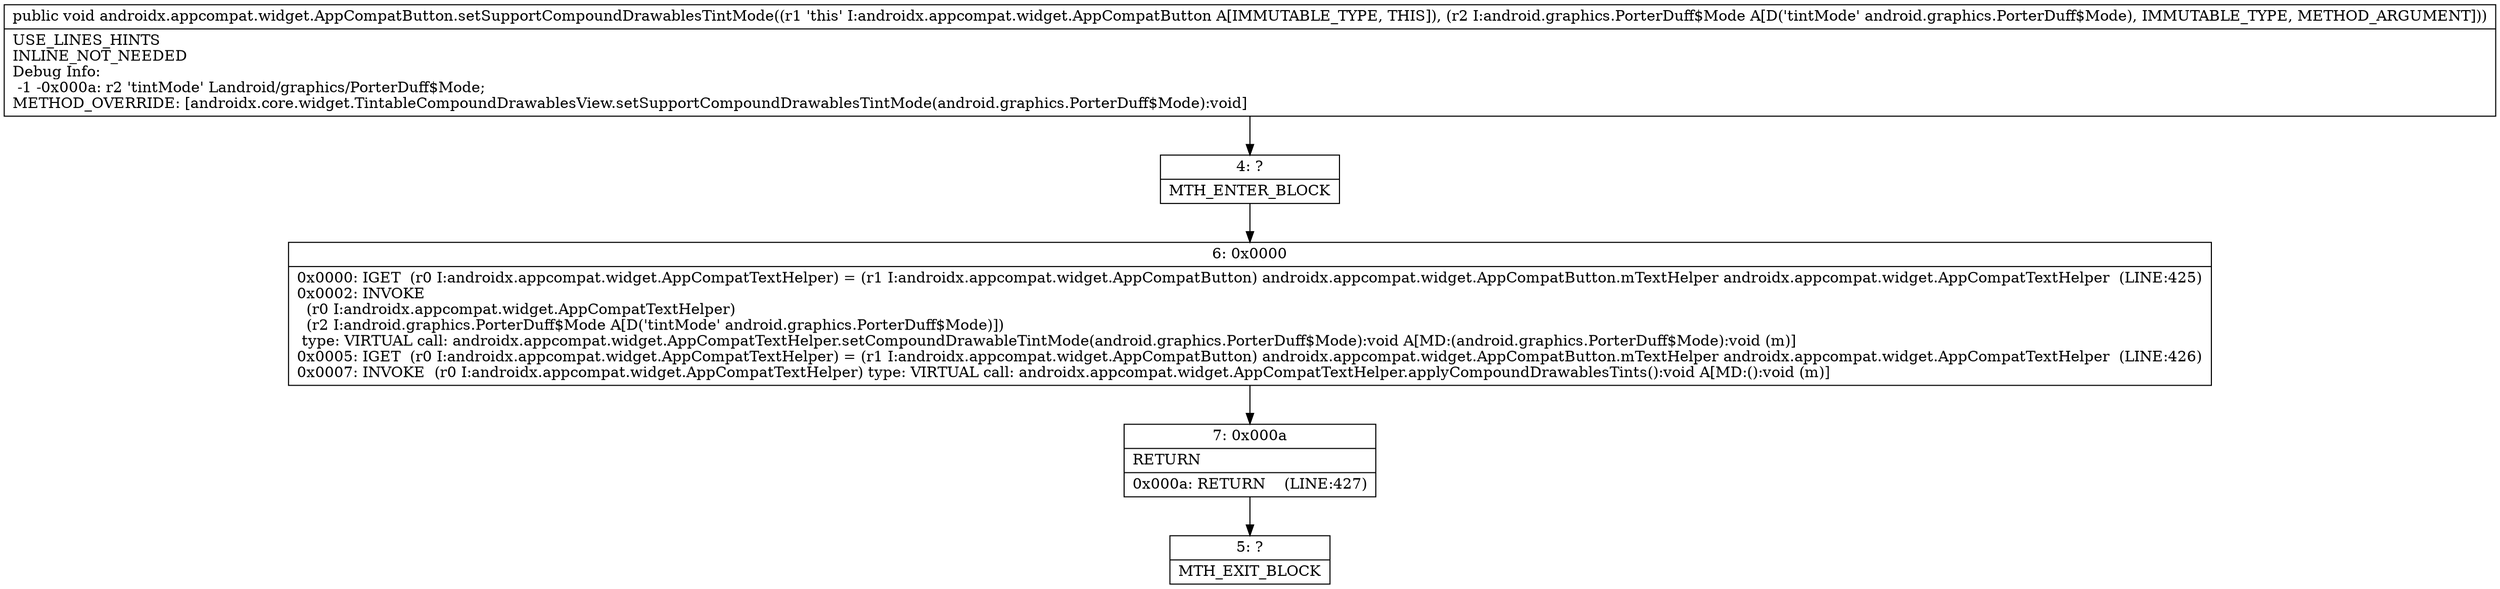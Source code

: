 digraph "CFG forandroidx.appcompat.widget.AppCompatButton.setSupportCompoundDrawablesTintMode(Landroid\/graphics\/PorterDuff$Mode;)V" {
Node_4 [shape=record,label="{4\:\ ?|MTH_ENTER_BLOCK\l}"];
Node_6 [shape=record,label="{6\:\ 0x0000|0x0000: IGET  (r0 I:androidx.appcompat.widget.AppCompatTextHelper) = (r1 I:androidx.appcompat.widget.AppCompatButton) androidx.appcompat.widget.AppCompatButton.mTextHelper androidx.appcompat.widget.AppCompatTextHelper  (LINE:425)\l0x0002: INVOKE  \l  (r0 I:androidx.appcompat.widget.AppCompatTextHelper)\l  (r2 I:android.graphics.PorterDuff$Mode A[D('tintMode' android.graphics.PorterDuff$Mode)])\l type: VIRTUAL call: androidx.appcompat.widget.AppCompatTextHelper.setCompoundDrawableTintMode(android.graphics.PorterDuff$Mode):void A[MD:(android.graphics.PorterDuff$Mode):void (m)]\l0x0005: IGET  (r0 I:androidx.appcompat.widget.AppCompatTextHelper) = (r1 I:androidx.appcompat.widget.AppCompatButton) androidx.appcompat.widget.AppCompatButton.mTextHelper androidx.appcompat.widget.AppCompatTextHelper  (LINE:426)\l0x0007: INVOKE  (r0 I:androidx.appcompat.widget.AppCompatTextHelper) type: VIRTUAL call: androidx.appcompat.widget.AppCompatTextHelper.applyCompoundDrawablesTints():void A[MD:():void (m)]\l}"];
Node_7 [shape=record,label="{7\:\ 0x000a|RETURN\l|0x000a: RETURN    (LINE:427)\l}"];
Node_5 [shape=record,label="{5\:\ ?|MTH_EXIT_BLOCK\l}"];
MethodNode[shape=record,label="{public void androidx.appcompat.widget.AppCompatButton.setSupportCompoundDrawablesTintMode((r1 'this' I:androidx.appcompat.widget.AppCompatButton A[IMMUTABLE_TYPE, THIS]), (r2 I:android.graphics.PorterDuff$Mode A[D('tintMode' android.graphics.PorterDuff$Mode), IMMUTABLE_TYPE, METHOD_ARGUMENT]))  | USE_LINES_HINTS\lINLINE_NOT_NEEDED\lDebug Info:\l  \-1 \-0x000a: r2 'tintMode' Landroid\/graphics\/PorterDuff$Mode;\lMETHOD_OVERRIDE: [androidx.core.widget.TintableCompoundDrawablesView.setSupportCompoundDrawablesTintMode(android.graphics.PorterDuff$Mode):void]\l}"];
MethodNode -> Node_4;Node_4 -> Node_6;
Node_6 -> Node_7;
Node_7 -> Node_5;
}

